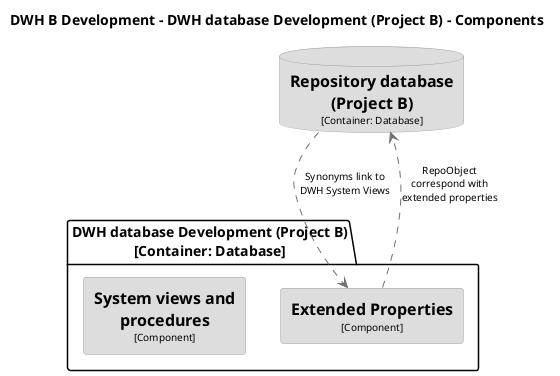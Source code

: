 @startuml(id=DWHBDevelopment-DWHdatabaseDevelopmentProjectB-Component)
title DWH B Development - DWH database Development (Project B) - Components

skinparam {
  shadowing false
  arrowFontSize 10
  defaultTextAlignment center
  wrapWidth 200
  maxMessageSize 100
}
hide stereotype
top to bottom direction
skinparam rectangle<<23>> {
  BackgroundColor #dddddd
  FontColor #000000
  BorderColor #9A9A9A
}
skinparam rectangle<<24>> {
  BackgroundColor #dddddd
  FontColor #000000
  BorderColor #9A9A9A
}
skinparam database<<10>> {
  BackgroundColor #dddddd
  FontColor #000000
  BorderColor #9A9A9A
}
database "==Repository database (Project B)\n<size:10>[Container: Database]</size>" <<10>> as 10
package "DWH database Development (Project B)\n[Container: Database]" {
  rectangle "==Extended Properties\n<size:10>[Component]</size>" <<24>> as 24
  rectangle "==System views and procedures\n<size:10>[Component]</size>" <<23>> as 23
}
24 .[#707070].> 10 : "RepoObject correspond with extended properties"
10 .[#707070].> 24 : "Synonyms link to DWH System Views"
@enduml